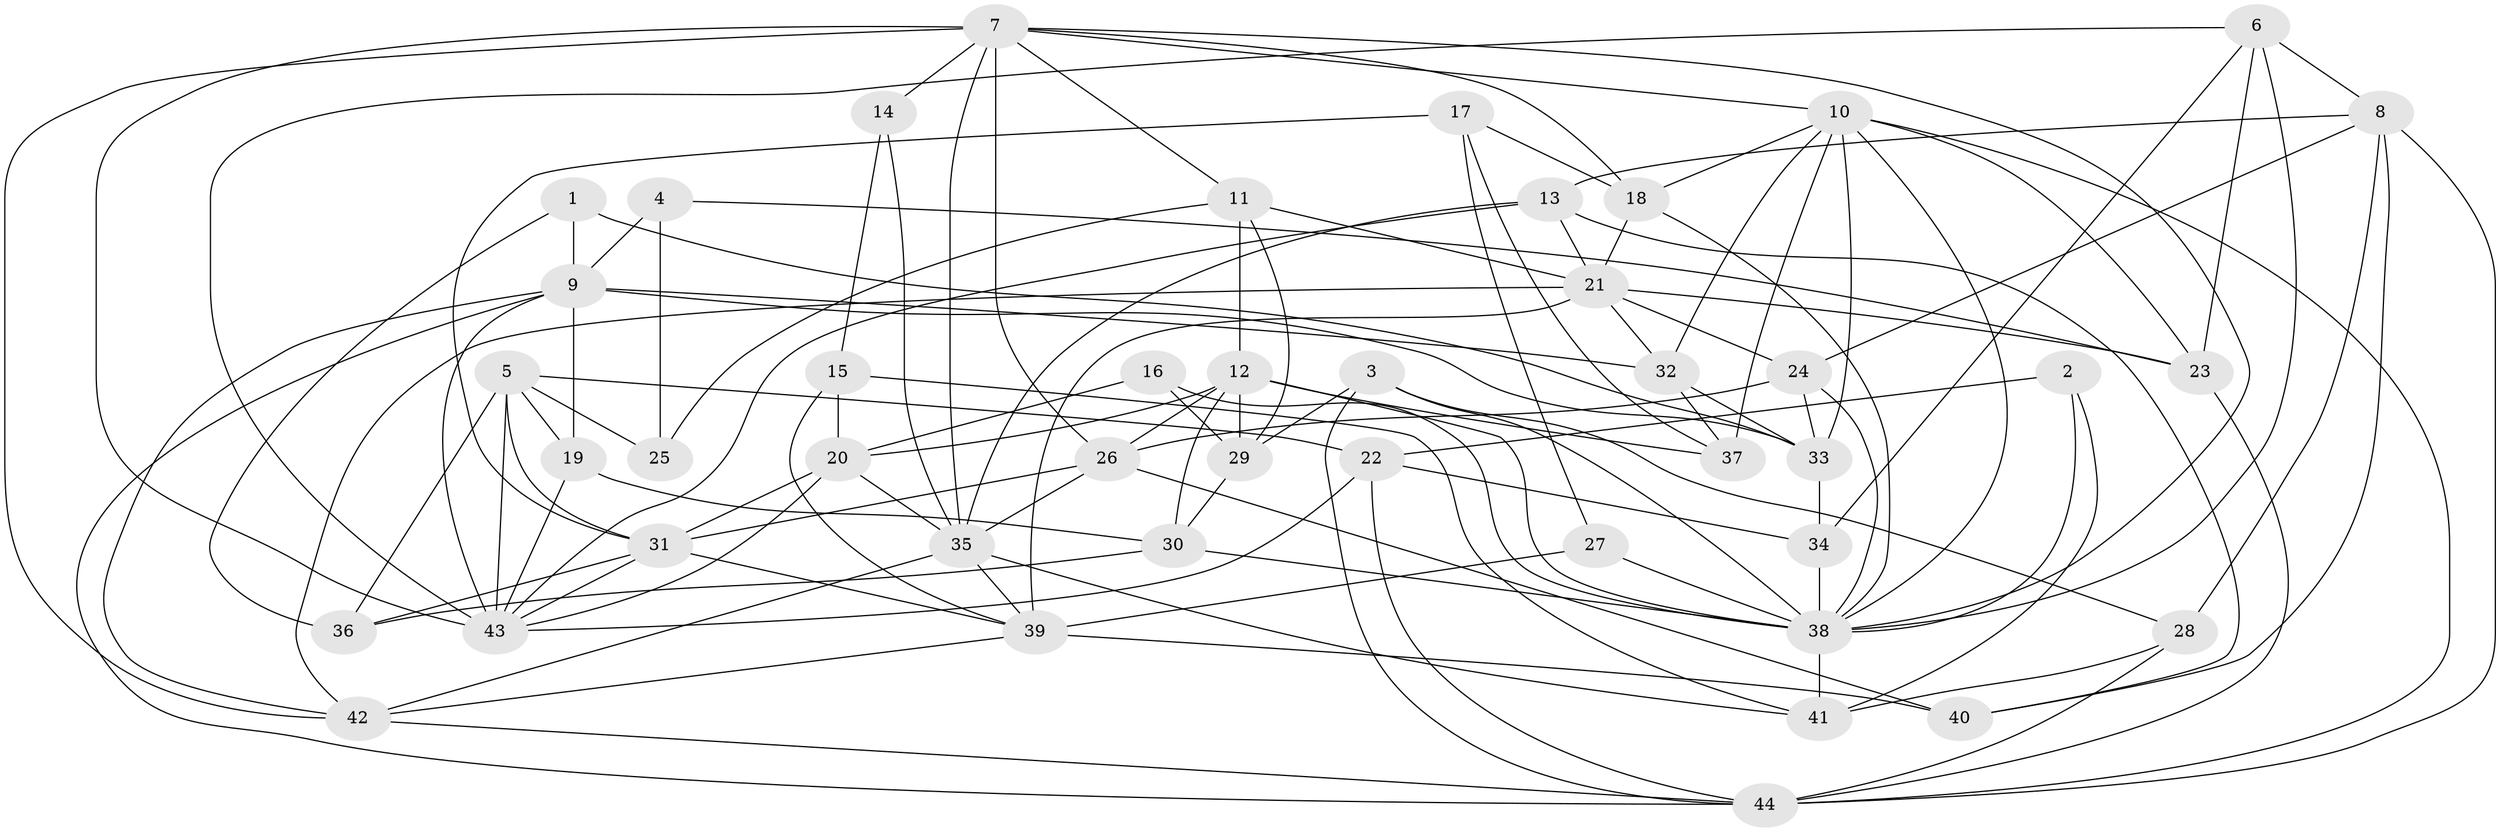 // original degree distribution, {7: 0.034482758620689655, 3: 0.27586206896551724, 5: 0.10344827586206896, 4: 0.3448275862068966, 2: 0.11494252873563218, 6: 0.10344827586206896, 8: 0.022988505747126436}
// Generated by graph-tools (version 1.1) at 2025/02/03/09/25 03:02:03]
// undirected, 44 vertices, 120 edges
graph export_dot {
graph [start="1"]
  node [color=gray90,style=filled];
  1;
  2;
  3;
  4;
  5;
  6;
  7;
  8;
  9;
  10;
  11;
  12;
  13;
  14;
  15;
  16;
  17;
  18;
  19;
  20;
  21;
  22;
  23;
  24;
  25;
  26;
  27;
  28;
  29;
  30;
  31;
  32;
  33;
  34;
  35;
  36;
  37;
  38;
  39;
  40;
  41;
  42;
  43;
  44;
  1 -- 9 [weight=1.0];
  1 -- 33 [weight=1.0];
  1 -- 36 [weight=1.0];
  2 -- 22 [weight=1.0];
  2 -- 38 [weight=1.0];
  2 -- 41 [weight=1.0];
  3 -- 28 [weight=1.0];
  3 -- 29 [weight=1.0];
  3 -- 38 [weight=1.0];
  3 -- 44 [weight=1.0];
  4 -- 9 [weight=2.0];
  4 -- 23 [weight=1.0];
  4 -- 25 [weight=1.0];
  5 -- 19 [weight=1.0];
  5 -- 22 [weight=1.0];
  5 -- 25 [weight=1.0];
  5 -- 31 [weight=1.0];
  5 -- 36 [weight=1.0];
  5 -- 43 [weight=1.0];
  6 -- 8 [weight=1.0];
  6 -- 23 [weight=1.0];
  6 -- 34 [weight=1.0];
  6 -- 38 [weight=1.0];
  6 -- 43 [weight=1.0];
  7 -- 10 [weight=1.0];
  7 -- 11 [weight=1.0];
  7 -- 14 [weight=2.0];
  7 -- 18 [weight=2.0];
  7 -- 26 [weight=2.0];
  7 -- 35 [weight=1.0];
  7 -- 38 [weight=1.0];
  7 -- 42 [weight=1.0];
  7 -- 43 [weight=1.0];
  8 -- 13 [weight=1.0];
  8 -- 24 [weight=1.0];
  8 -- 28 [weight=1.0];
  8 -- 40 [weight=1.0];
  8 -- 44 [weight=1.0];
  9 -- 19 [weight=2.0];
  9 -- 32 [weight=1.0];
  9 -- 33 [weight=1.0];
  9 -- 42 [weight=1.0];
  9 -- 43 [weight=2.0];
  9 -- 44 [weight=1.0];
  10 -- 18 [weight=1.0];
  10 -- 23 [weight=1.0];
  10 -- 32 [weight=1.0];
  10 -- 33 [weight=1.0];
  10 -- 37 [weight=1.0];
  10 -- 38 [weight=1.0];
  10 -- 44 [weight=1.0];
  11 -- 12 [weight=1.0];
  11 -- 21 [weight=1.0];
  11 -- 25 [weight=1.0];
  11 -- 29 [weight=1.0];
  12 -- 20 [weight=1.0];
  12 -- 26 [weight=1.0];
  12 -- 29 [weight=1.0];
  12 -- 30 [weight=1.0];
  12 -- 37 [weight=1.0];
  12 -- 38 [weight=1.0];
  13 -- 21 [weight=1.0];
  13 -- 35 [weight=1.0];
  13 -- 40 [weight=1.0];
  13 -- 43 [weight=1.0];
  14 -- 15 [weight=1.0];
  14 -- 35 [weight=1.0];
  15 -- 20 [weight=1.0];
  15 -- 39 [weight=1.0];
  15 -- 41 [weight=1.0];
  16 -- 20 [weight=1.0];
  16 -- 29 [weight=1.0];
  16 -- 38 [weight=1.0];
  17 -- 18 [weight=1.0];
  17 -- 27 [weight=1.0];
  17 -- 31 [weight=1.0];
  17 -- 37 [weight=1.0];
  18 -- 21 [weight=1.0];
  18 -- 38 [weight=1.0];
  19 -- 30 [weight=1.0];
  19 -- 43 [weight=1.0];
  20 -- 31 [weight=1.0];
  20 -- 35 [weight=1.0];
  20 -- 43 [weight=1.0];
  21 -- 23 [weight=1.0];
  21 -- 24 [weight=1.0];
  21 -- 32 [weight=1.0];
  21 -- 39 [weight=2.0];
  21 -- 42 [weight=1.0];
  22 -- 34 [weight=1.0];
  22 -- 43 [weight=1.0];
  22 -- 44 [weight=1.0];
  23 -- 44 [weight=1.0];
  24 -- 26 [weight=1.0];
  24 -- 33 [weight=2.0];
  24 -- 38 [weight=1.0];
  26 -- 31 [weight=1.0];
  26 -- 35 [weight=1.0];
  26 -- 40 [weight=1.0];
  27 -- 38 [weight=1.0];
  27 -- 39 [weight=1.0];
  28 -- 41 [weight=1.0];
  28 -- 44 [weight=1.0];
  29 -- 30 [weight=1.0];
  30 -- 36 [weight=1.0];
  30 -- 38 [weight=1.0];
  31 -- 36 [weight=1.0];
  31 -- 39 [weight=1.0];
  31 -- 43 [weight=1.0];
  32 -- 33 [weight=1.0];
  32 -- 37 [weight=1.0];
  33 -- 34 [weight=1.0];
  34 -- 38 [weight=2.0];
  35 -- 39 [weight=1.0];
  35 -- 41 [weight=1.0];
  35 -- 42 [weight=1.0];
  38 -- 41 [weight=1.0];
  39 -- 40 [weight=1.0];
  39 -- 42 [weight=1.0];
  42 -- 44 [weight=1.0];
}
